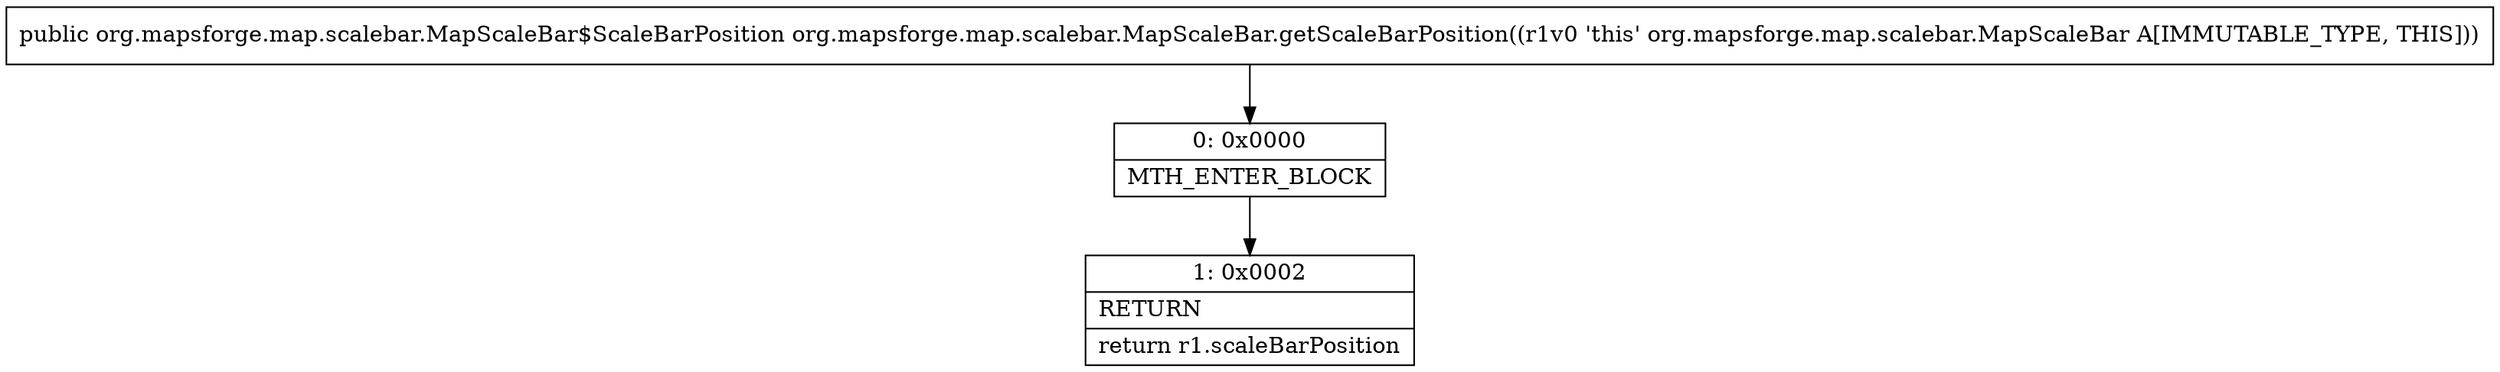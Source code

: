digraph "CFG fororg.mapsforge.map.scalebar.MapScaleBar.getScaleBarPosition()Lorg\/mapsforge\/map\/scalebar\/MapScaleBar$ScaleBarPosition;" {
Node_0 [shape=record,label="{0\:\ 0x0000|MTH_ENTER_BLOCK\l}"];
Node_1 [shape=record,label="{1\:\ 0x0002|RETURN\l|return r1.scaleBarPosition\l}"];
MethodNode[shape=record,label="{public org.mapsforge.map.scalebar.MapScaleBar$ScaleBarPosition org.mapsforge.map.scalebar.MapScaleBar.getScaleBarPosition((r1v0 'this' org.mapsforge.map.scalebar.MapScaleBar A[IMMUTABLE_TYPE, THIS])) }"];
MethodNode -> Node_0;
Node_0 -> Node_1;
}

